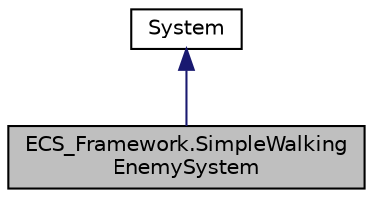 digraph "ECS_Framework.SimpleWalkingEnemySystem"
{
 // LATEX_PDF_SIZE
  edge [fontname="Helvetica",fontsize="10",labelfontname="Helvetica",labelfontsize="10"];
  node [fontname="Helvetica",fontsize="10",shape=record];
  Node1 [label="ECS_Framework.SimpleWalking\lEnemySystem",height=0.2,width=0.4,color="black", fillcolor="grey75", style="filled", fontcolor="black",tooltip="System that updates the state of entities based on keyboard input."];
  Node2 -> Node1 [dir="back",color="midnightblue",fontsize="10",style="solid",fontname="Helvetica"];
  Node2 [label="System",height=0.2,width=0.4,color="black", fillcolor="white", style="filled",URL="$classECS__Framework_1_1System.html",tooltip="An abstract base class for systems in the game."];
}
